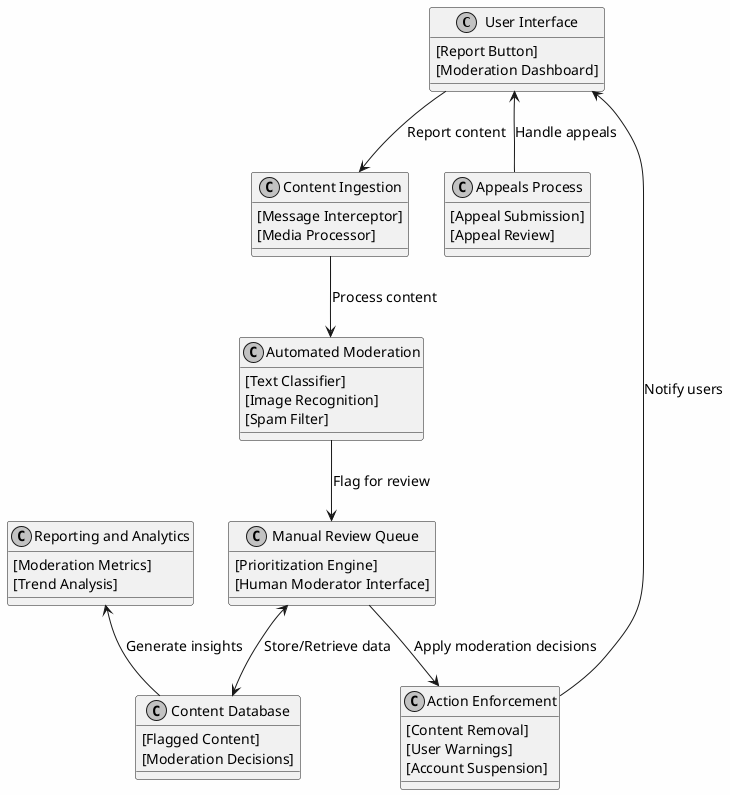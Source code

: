 @startuml Telegram_Content_Moderation_System
!define RECTANGLE class

skinparam backgroundColor #FEFEFE
skinparam handwritten false
skinparam monochrome true
skinparam packageStyle rectangle
skinparam defaultFontName Arial
skinparam defaultFontSize 14

RECTANGLE "User Interface" {
    [Report Button]
    [Moderation Dashboard]
}

RECTANGLE "Content Ingestion" {
    [Message Interceptor]
    [Media Processor]
}

RECTANGLE "Automated Moderation" {
    [Text Classifier]
    [Image Recognition]
    [Spam Filter]
}

RECTANGLE "Manual Review Queue" {
    [Prioritization Engine]
    [Human Moderator Interface]
}

RECTANGLE "Content Database" {
    [Flagged Content]
    [Moderation Decisions]
}

RECTANGLE "Action Enforcement" {
    [Content Removal]
    [User Warnings]
    [Account Suspension]
}

RECTANGLE "Appeals Process" {
    [Appeal Submission]
    [Appeal Review]
}

RECTANGLE "Reporting and Analytics" {
    [Moderation Metrics]
    [Trend Analysis]
}

"User Interface" --> "Content Ingestion" : Report content
"Content Ingestion" --> "Automated Moderation" : Process content
"Automated Moderation" --> "Manual Review Queue" : Flag for review
"Manual Review Queue" <--> "Content Database" : Store/Retrieve data
"Manual Review Queue" --> "Action Enforcement" : Apply moderation decisions
"Action Enforcement" --> "User Interface" : Notify users
"User Interface" <-- "Appeals Process" : Handle appeals
"Reporting and Analytics" <-- "Content Database" : Generate insights

@enduml
